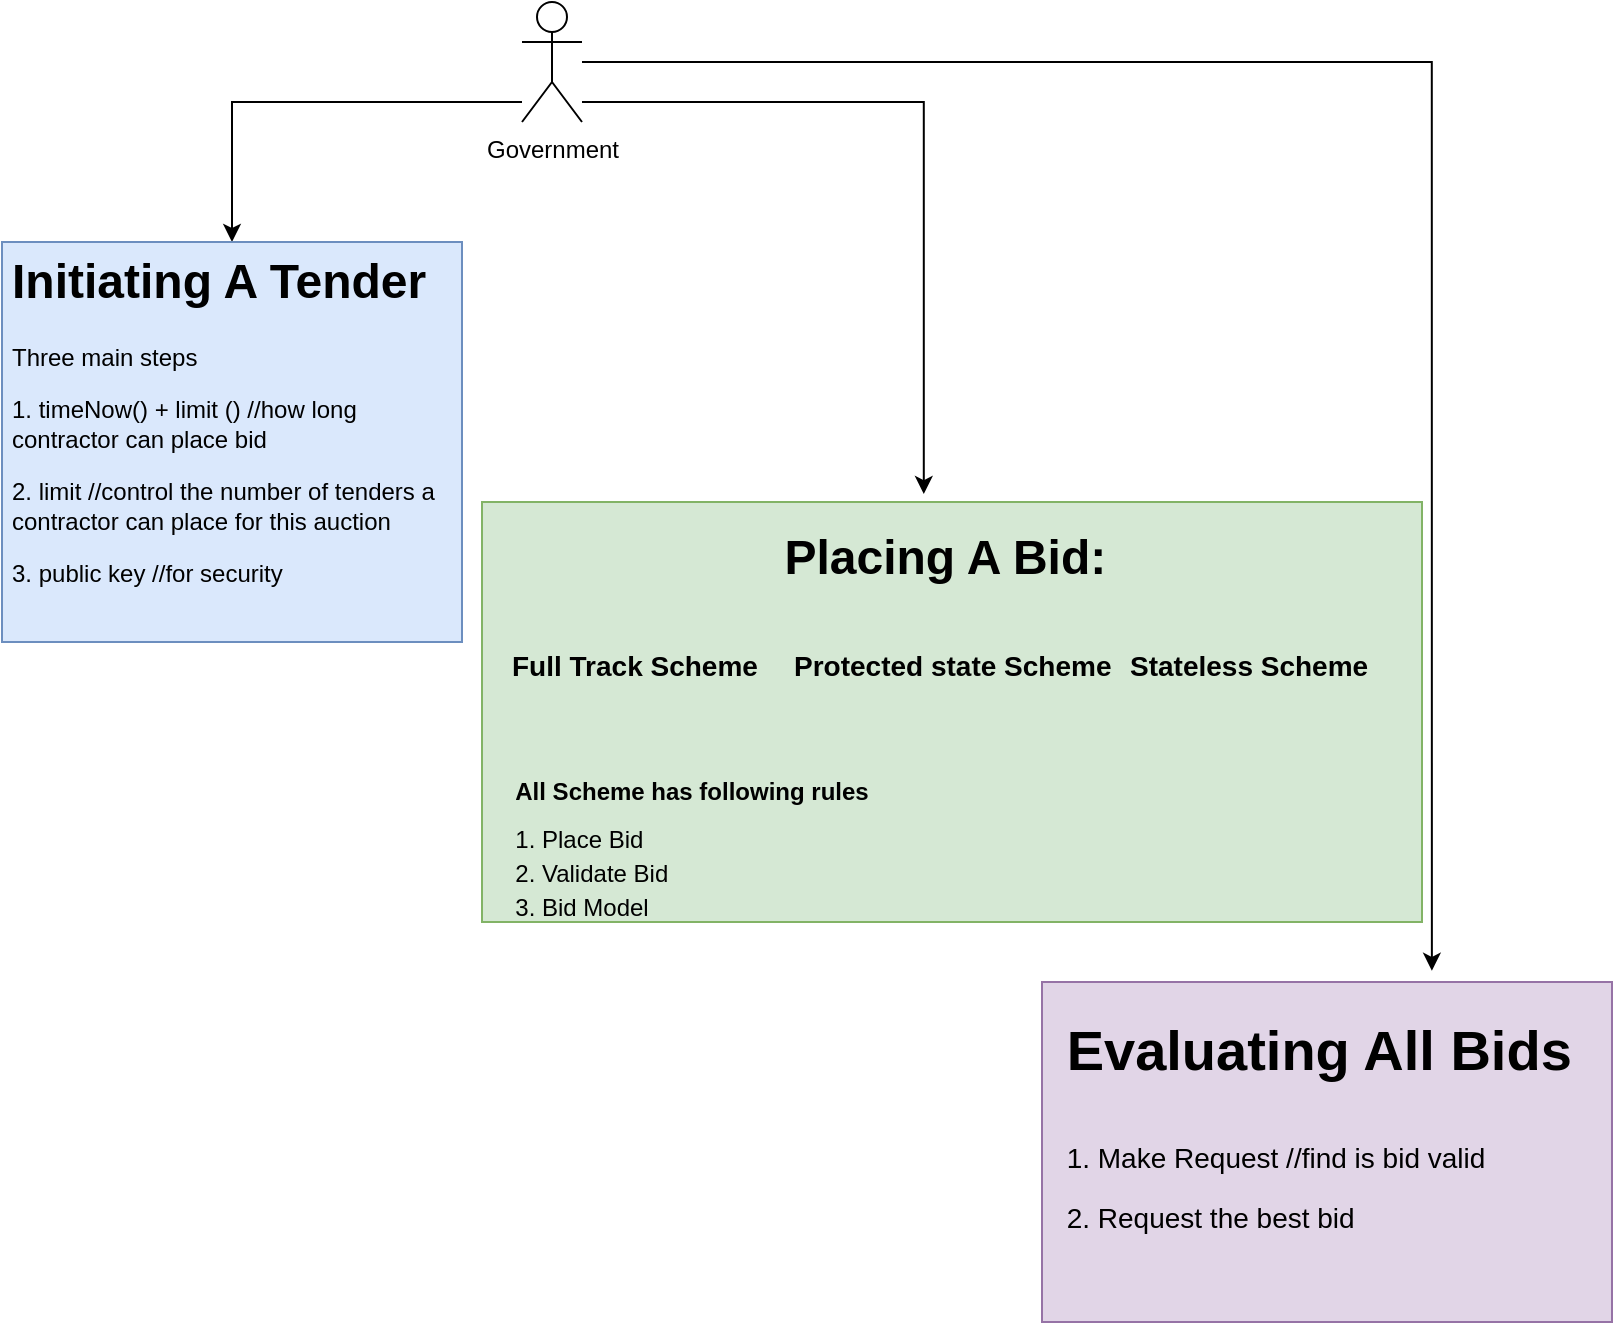 <mxfile version="10.6.0" type="device"><diagram id="1mv4uNJSHSCMhpCepfvt" name="Page-1"><mxGraphModel dx="1118" dy="725" grid="1" gridSize="10" guides="1" tooltips="1" connect="1" arrows="1" fold="1" page="1" pageScale="1" pageWidth="850" pageHeight="1100" math="0" shadow="0"><root><mxCell id="0"/><mxCell id="1" parent="0"/><mxCell id="gWV9ibtgIfTUQ8KFe7wE-10" style="edgeStyle=orthogonalEdgeStyle;rounded=0;orthogonalLoop=1;jettySize=auto;html=1;" edge="1" parent="1" source="gWV9ibtgIfTUQ8KFe7wE-1" target="gWV9ibtgIfTUQ8KFe7wE-3"><mxGeometry relative="1" as="geometry"><Array as="points"><mxPoint x="145" y="110"/></Array></mxGeometry></mxCell><mxCell id="gWV9ibtgIfTUQ8KFe7wE-20" style="edgeStyle=orthogonalEdgeStyle;rounded=0;orthogonalLoop=1;jettySize=auto;html=1;entryX=0.47;entryY=-0.019;entryDx=0;entryDy=0;entryPerimeter=0;fontSize=14;" edge="1" parent="1" source="gWV9ibtgIfTUQ8KFe7wE-1" target="gWV9ibtgIfTUQ8KFe7wE-8"><mxGeometry relative="1" as="geometry"><Array as="points"><mxPoint x="491" y="110"/></Array></mxGeometry></mxCell><mxCell id="gWV9ibtgIfTUQ8KFe7wE-24" style="edgeStyle=orthogonalEdgeStyle;rounded=0;orthogonalLoop=1;jettySize=auto;html=1;fontSize=14;entryX=0.684;entryY=-0.033;entryDx=0;entryDy=0;entryPerimeter=0;" edge="1" parent="1" source="gWV9ibtgIfTUQ8KFe7wE-1" target="gWV9ibtgIfTUQ8KFe7wE-22"><mxGeometry relative="1" as="geometry"><mxPoint x="780" y="540" as="targetPoint"/></mxGeometry></mxCell><mxCell id="gWV9ibtgIfTUQ8KFe7wE-1" value="Government&lt;br&gt;" style="shape=umlActor;verticalLabelPosition=bottom;labelBackgroundColor=#ffffff;verticalAlign=top;html=1;outlineConnect=0;" vertex="1" parent="1"><mxGeometry x="290" y="60" width="30" height="60" as="geometry"/></mxCell><mxCell id="gWV9ibtgIfTUQ8KFe7wE-3" value="&lt;h1&gt;Initiating A Tender &lt;/h1&gt;&lt;p&gt;Three main steps&lt;/p&gt;&lt;p&gt;1. timeNow() + limit () //how long contractor can place bid&lt;/p&gt;&lt;p&gt;2. limit //&lt;span&gt;control the number of tenders a contractor can place for this auction&amp;nbsp;&lt;/span&gt;&lt;/p&gt;&lt;p&gt;3. public key //for security&lt;/p&gt;" style="text;html=1;strokeColor=#6c8ebf;fillColor=#dae8fc;spacing=5;spacingTop=-20;whiteSpace=wrap;overflow=hidden;rounded=0;" vertex="1" parent="1"><mxGeometry x="30" y="180" width="230" height="200" as="geometry"/></mxCell><mxCell id="gWV9ibtgIfTUQ8KFe7wE-5" value="" style="shape=image;html=1;verticalAlign=top;verticalLabelPosition=bottom;labelBackgroundColor=#ffffff;imageAspect=0;aspect=fixed;image=https://cdn3.iconfinder.com/data/icons/letters-and-numbers-1/32/number_1_blue-128.png" vertex="1" parent="1"><mxGeometry x="60" y="130" width="30" height="30" as="geometry"/></mxCell><mxCell id="gWV9ibtgIfTUQ8KFe7wE-8" value="&lt;h1&gt;&lt;div title=&quot;Page 5&quot;&gt;&lt;div&gt;&lt;div&gt;&lt;div&gt;&lt;p&gt;&lt;span&gt;Placing A Bid:&amp;nbsp;&lt;/span&gt;&lt;/p&gt;&lt;/div&gt;&lt;/div&gt;&lt;/div&gt;&lt;/div&gt;&lt;/h1&gt;&lt;p&gt;&lt;br&gt;&lt;/p&gt;" style="text;html=1;strokeColor=#82b366;fillColor=#d5e8d4;spacing=5;spacingTop=-20;whiteSpace=wrap;overflow=hidden;rounded=0;align=center;" vertex="1" parent="1"><mxGeometry x="270" y="310" width="470" height="210" as="geometry"/></mxCell><mxCell id="gWV9ibtgIfTUQ8KFe7wE-14" value="&lt;h1 style=&quot;font-size: 14px;&quot;&gt;&lt;div title=&quot;Page 5&quot; style=&quot;font-size: 14px;&quot;&gt;&lt;div style=&quot;font-size: 14px;&quot;&gt;&lt;div style=&quot;font-size: 14px;&quot;&gt;&lt;div style=&quot;font-size: 14px;&quot;&gt;&lt;p style=&quot;font-size: 14px;&quot;&gt;&lt;span style=&quot;font-size: 14px;&quot;&gt;Full Track Scheme&amp;nbsp;&lt;/span&gt;&lt;/p&gt;&lt;/div&gt;&lt;/div&gt;&lt;/div&gt;&lt;/div&gt;&lt;/h1&gt;" style="text;html=1;strokeColor=none;fillColor=none;spacing=5;spacingTop=-20;whiteSpace=wrap;overflow=hidden;rounded=0;align=left;fontSize=14;" vertex="1" parent="1"><mxGeometry x="280" y="380" width="140" height="45" as="geometry"/></mxCell><mxCell id="gWV9ibtgIfTUQ8KFe7wE-17" value="&lt;h1 style=&quot;font-size: 14px&quot;&gt;&lt;div title=&quot;Page 5&quot; style=&quot;font-size: 14px&quot;&gt;&lt;div style=&quot;font-size: 14px&quot;&gt;&lt;div style=&quot;font-size: 14px&quot;&gt;&lt;div style=&quot;font-size: 14px&quot;&gt;&lt;p style=&quot;font-size: 14px&quot;&gt;&lt;span style=&quot;font-size: 14px&quot;&gt;Protected state Scheme&lt;/span&gt;&lt;/p&gt;&lt;/div&gt;&lt;/div&gt;&lt;/div&gt;&lt;/div&gt;&lt;/h1&gt;" style="text;html=1;strokeColor=none;fillColor=none;spacing=5;spacingTop=-20;whiteSpace=wrap;overflow=hidden;rounded=0;align=left;fontSize=14;" vertex="1" parent="1"><mxGeometry x="421" y="380" width="170" height="45" as="geometry"/></mxCell><mxCell id="gWV9ibtgIfTUQ8KFe7wE-18" value="&lt;h1 style=&quot;font-size: 14px&quot;&gt;&lt;div title=&quot;Page 5&quot; style=&quot;font-size: 14px&quot;&gt;&lt;div style=&quot;font-size: 14px&quot;&gt;&lt;div style=&quot;font-size: 14px&quot;&gt;&lt;div style=&quot;font-size: 14px&quot;&gt;&lt;p&gt;&lt;span&gt;Stateless Scheme&lt;/span&gt;&lt;/p&gt;&lt;/div&gt;&lt;/div&gt;&lt;/div&gt;&lt;/div&gt;&lt;/h1&gt;" style="text;html=1;strokeColor=none;fillColor=none;spacing=5;spacingTop=-20;whiteSpace=wrap;overflow=hidden;rounded=0;align=left;fontSize=14;" vertex="1" parent="1"><mxGeometry x="589" y="380" width="140" height="45" as="geometry"/></mxCell><mxCell id="gWV9ibtgIfTUQ8KFe7wE-19" value="&lt;h1 style=&quot;font-size: 12px&quot;&gt;&lt;font style=&quot;font-size: 12px&quot;&gt;All Scheme has following rules&lt;/font&gt;&lt;/h1&gt;&lt;div style=&quot;text-align: left&quot;&gt;&lt;font style=&quot;font-size: 12px&quot;&gt;1. Place Bid&lt;/font&gt;&lt;/div&gt;&lt;div style=&quot;text-align: left&quot;&gt;&lt;font style=&quot;font-size: 12px&quot;&gt;2. Validate Bid&lt;/font&gt;&lt;/div&gt;&lt;div style=&quot;text-align: left&quot;&gt;&lt;font style=&quot;font-size: 12px&quot;&gt;3. Bid Model&lt;/font&gt;&lt;/div&gt;" style="text;html=1;strokeColor=none;fillColor=none;spacing=5;spacingTop=-20;whiteSpace=wrap;overflow=hidden;rounded=0;fontSize=14;align=center;" vertex="1" parent="1"><mxGeometry x="280" y="450" width="190" height="90" as="geometry"/></mxCell><mxCell id="gWV9ibtgIfTUQ8KFe7wE-22" value="&lt;h1&gt;&lt;div title=&quot;Page 8&quot;&gt;&lt;div&gt;&lt;div&gt;&lt;p&gt;&lt;span&gt;Evaluating All Bids&amp;nbsp;&lt;/span&gt;&lt;/p&gt;&lt;/div&gt;&lt;/div&gt;&lt;/div&gt;&lt;/h1&gt;&lt;p style=&quot;text-align: left&quot;&gt;1. Make Request //find is bid valid&lt;/p&gt;&lt;p style=&quot;text-align: left&quot;&gt;2. Request the best bid&lt;/p&gt;" style="text;html=1;strokeColor=#9673a6;fillColor=#e1d5e7;spacing=5;spacingTop=-20;whiteSpace=wrap;overflow=hidden;rounded=0;fontSize=14;align=center;" vertex="1" parent="1"><mxGeometry x="550" y="550" width="285" height="170" as="geometry"/></mxCell><mxCell id="gWV9ibtgIfTUQ8KFe7wE-23" value="" style="shape=image;html=1;verticalAlign=top;verticalLabelPosition=bottom;labelBackgroundColor=#ffffff;imageAspect=0;aspect=fixed;image=https://cdn3.iconfinder.com/data/icons/letters-and-numbers-1/32/number_2_blue-128.png;fontSize=14;align=center;" vertex="1" parent="1"><mxGeometry x="400" y="120" width="30" height="30" as="geometry"/></mxCell><mxCell id="gWV9ibtgIfTUQ8KFe7wE-25" value="" style="shape=image;html=1;verticalAlign=top;verticalLabelPosition=bottom;labelBackgroundColor=#ffffff;imageAspect=0;aspect=fixed;image=https://cdn3.iconfinder.com/data/icons/letters-and-numbers-1/32/number_3_blue-128.png;fontSize=14;align=center;" vertex="1" parent="1"><mxGeometry x="692.5" y="97" width="38" height="38" as="geometry"/></mxCell></root></mxGraphModel></diagram></mxfile>